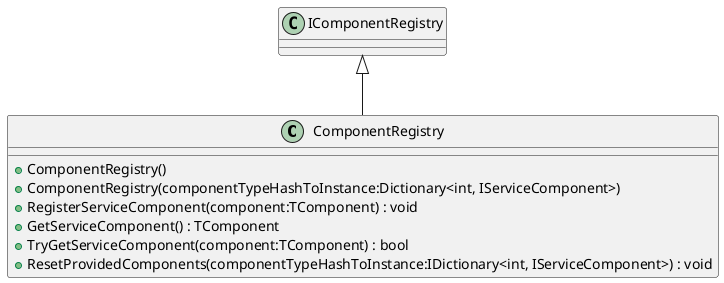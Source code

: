@startuml
class ComponentRegistry {
    + ComponentRegistry()
    + ComponentRegistry(componentTypeHashToInstance:Dictionary<int, IServiceComponent>)
    + RegisterServiceComponent(component:TComponent) : void
    + GetServiceComponent() : TComponent
    + TryGetServiceComponent(component:TComponent) : bool
    + ResetProvidedComponents(componentTypeHashToInstance:IDictionary<int, IServiceComponent>) : void
}
IComponentRegistry <|-- ComponentRegistry
@enduml
